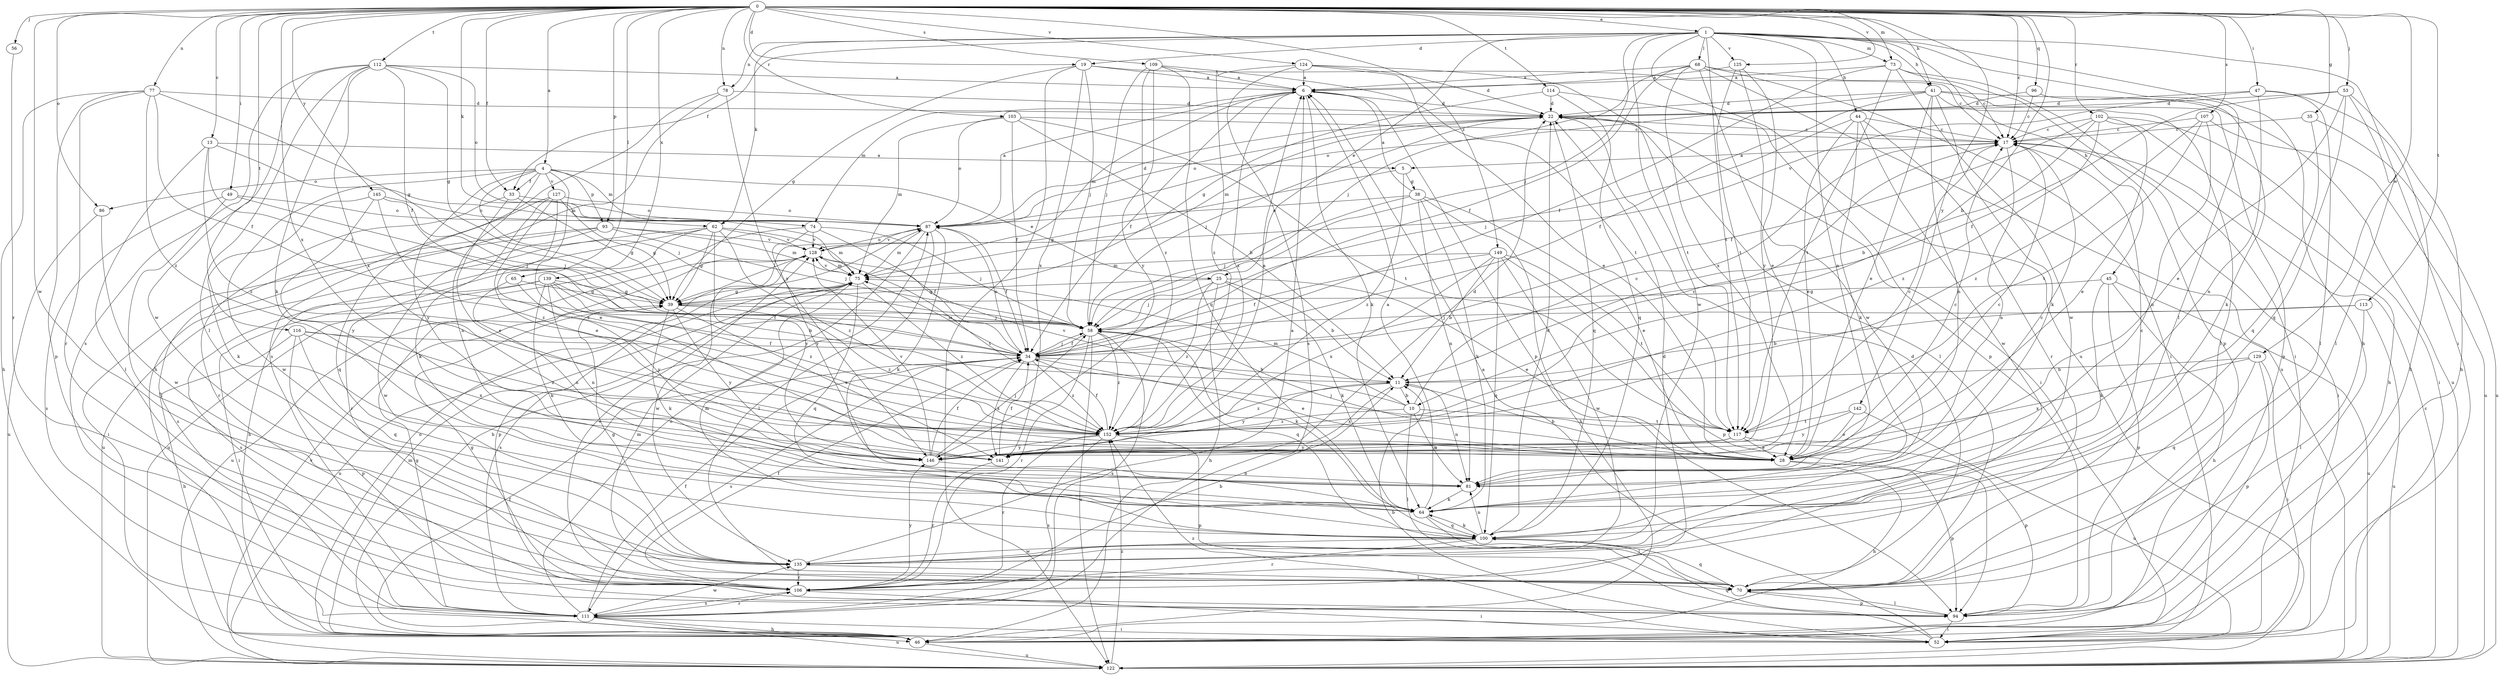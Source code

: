 strict digraph  {
0;
1;
4;
5;
6;
10;
11;
13;
17;
19;
22;
25;
28;
33;
34;
35;
38;
39;
41;
44;
45;
46;
47;
49;
52;
53;
56;
58;
62;
64;
65;
68;
70;
73;
74;
75;
77;
78;
81;
86;
87;
93;
94;
96;
100;
102;
103;
106;
107;
109;
111;
112;
113;
114;
116;
117;
122;
124;
125;
127;
128;
129;
135;
139;
141;
142;
145;
146;
149;
152;
0 -> 1  [label=a];
0 -> 4  [label=a];
0 -> 10  [label=b];
0 -> 13  [label=c];
0 -> 17  [label=c];
0 -> 19  [label=d];
0 -> 33  [label=f];
0 -> 35  [label=g];
0 -> 41  [label=h];
0 -> 47  [label=i];
0 -> 49  [label=i];
0 -> 53  [label=j];
0 -> 56  [label=j];
0 -> 62  [label=k];
0 -> 65  [label=l];
0 -> 73  [label=m];
0 -> 77  [label=n];
0 -> 78  [label=n];
0 -> 86  [label=o];
0 -> 93  [label=p];
0 -> 96  [label=q];
0 -> 102  [label=r];
0 -> 103  [label=r];
0 -> 107  [label=s];
0 -> 109  [label=s];
0 -> 112  [label=t];
0 -> 113  [label=t];
0 -> 114  [label=t];
0 -> 116  [label=t];
0 -> 124  [label=v];
0 -> 125  [label=v];
0 -> 129  [label=w];
0 -> 135  [label=w];
0 -> 139  [label=x];
0 -> 141  [label=x];
0 -> 142  [label=y];
0 -> 145  [label=y];
0 -> 149  [label=z];
1 -> 19  [label=d];
1 -> 25  [label=e];
1 -> 33  [label=f];
1 -> 41  [label=h];
1 -> 44  [label=h];
1 -> 45  [label=h];
1 -> 46  [label=h];
1 -> 52  [label=i];
1 -> 58  [label=j];
1 -> 62  [label=k];
1 -> 68  [label=l];
1 -> 70  [label=l];
1 -> 73  [label=m];
1 -> 78  [label=n];
1 -> 81  [label=n];
1 -> 117  [label=t];
1 -> 122  [label=u];
1 -> 125  [label=v];
1 -> 135  [label=w];
4 -> 25  [label=e];
4 -> 28  [label=e];
4 -> 33  [label=f];
4 -> 58  [label=j];
4 -> 74  [label=m];
4 -> 81  [label=n];
4 -> 86  [label=o];
4 -> 93  [label=p];
4 -> 127  [label=v];
4 -> 135  [label=w];
4 -> 146  [label=y];
5 -> 38  [label=g];
5 -> 39  [label=g];
5 -> 152  [label=z];
6 -> 22  [label=d];
6 -> 34  [label=f];
6 -> 64  [label=k];
6 -> 74  [label=m];
6 -> 75  [label=m];
6 -> 94  [label=p];
6 -> 152  [label=z];
10 -> 17  [label=c];
10 -> 70  [label=l];
10 -> 75  [label=m];
10 -> 81  [label=n];
10 -> 117  [label=t];
10 -> 128  [label=v];
10 -> 152  [label=z];
11 -> 10  [label=b];
11 -> 81  [label=n];
11 -> 141  [label=x];
11 -> 146  [label=y];
11 -> 152  [label=z];
13 -> 5  [label=a];
13 -> 58  [label=j];
13 -> 70  [label=l];
13 -> 75  [label=m];
13 -> 152  [label=z];
17 -> 5  [label=a];
17 -> 52  [label=i];
17 -> 81  [label=n];
19 -> 6  [label=a];
19 -> 17  [label=c];
19 -> 39  [label=g];
19 -> 58  [label=j];
19 -> 122  [label=u];
19 -> 141  [label=x];
22 -> 17  [label=c];
22 -> 52  [label=i];
22 -> 58  [label=j];
22 -> 70  [label=l];
22 -> 75  [label=m];
22 -> 87  [label=o];
22 -> 100  [label=q];
25 -> 11  [label=b];
25 -> 28  [label=e];
25 -> 39  [label=g];
25 -> 46  [label=h];
25 -> 58  [label=j];
25 -> 64  [label=k];
25 -> 152  [label=z];
28 -> 11  [label=b];
28 -> 17  [label=c];
28 -> 46  [label=h];
28 -> 58  [label=j];
28 -> 94  [label=p];
33 -> 28  [label=e];
33 -> 39  [label=g];
33 -> 87  [label=o];
33 -> 106  [label=r];
34 -> 11  [label=b];
34 -> 28  [label=e];
34 -> 58  [label=j];
34 -> 75  [label=m];
34 -> 87  [label=o];
34 -> 111  [label=s];
34 -> 141  [label=x];
34 -> 152  [label=z];
35 -> 17  [label=c];
35 -> 100  [label=q];
35 -> 122  [label=u];
38 -> 6  [label=a];
38 -> 28  [label=e];
38 -> 46  [label=h];
38 -> 58  [label=j];
38 -> 64  [label=k];
38 -> 81  [label=n];
38 -> 87  [label=o];
39 -> 58  [label=j];
39 -> 64  [label=k];
39 -> 141  [label=x];
39 -> 146  [label=y];
39 -> 152  [label=z];
41 -> 22  [label=d];
41 -> 28  [label=e];
41 -> 34  [label=f];
41 -> 64  [label=k];
41 -> 70  [label=l];
41 -> 81  [label=n];
41 -> 87  [label=o];
41 -> 94  [label=p];
41 -> 122  [label=u];
44 -> 17  [label=c];
44 -> 28  [label=e];
44 -> 58  [label=j];
44 -> 64  [label=k];
44 -> 106  [label=r];
44 -> 135  [label=w];
45 -> 39  [label=g];
45 -> 46  [label=h];
45 -> 64  [label=k];
45 -> 94  [label=p];
45 -> 122  [label=u];
46 -> 34  [label=f];
46 -> 75  [label=m];
46 -> 87  [label=o];
46 -> 122  [label=u];
47 -> 22  [label=d];
47 -> 46  [label=h];
47 -> 70  [label=l];
47 -> 81  [label=n];
47 -> 128  [label=v];
49 -> 58  [label=j];
49 -> 70  [label=l];
49 -> 87  [label=o];
49 -> 111  [label=s];
52 -> 6  [label=a];
52 -> 11  [label=b];
52 -> 100  [label=q];
52 -> 152  [label=z];
53 -> 22  [label=d];
53 -> 28  [label=e];
53 -> 34  [label=f];
53 -> 46  [label=h];
53 -> 70  [label=l];
53 -> 100  [label=q];
56 -> 106  [label=r];
58 -> 34  [label=f];
58 -> 64  [label=k];
58 -> 100  [label=q];
58 -> 106  [label=r];
58 -> 111  [label=s];
58 -> 122  [label=u];
58 -> 152  [label=z];
62 -> 39  [label=g];
62 -> 46  [label=h];
62 -> 75  [label=m];
62 -> 106  [label=r];
62 -> 122  [label=u];
62 -> 128  [label=v];
62 -> 146  [label=y];
62 -> 152  [label=z];
64 -> 6  [label=a];
64 -> 17  [label=c];
64 -> 70  [label=l];
64 -> 100  [label=q];
65 -> 39  [label=g];
65 -> 81  [label=n];
65 -> 146  [label=y];
68 -> 6  [label=a];
68 -> 17  [label=c];
68 -> 34  [label=f];
68 -> 52  [label=i];
68 -> 58  [label=j];
68 -> 122  [label=u];
68 -> 135  [label=w];
68 -> 141  [label=x];
70 -> 22  [label=d];
70 -> 75  [label=m];
70 -> 94  [label=p];
70 -> 100  [label=q];
73 -> 6  [label=a];
73 -> 34  [label=f];
73 -> 52  [label=i];
73 -> 94  [label=p];
73 -> 117  [label=t];
73 -> 135  [label=w];
74 -> 34  [label=f];
74 -> 58  [label=j];
74 -> 122  [label=u];
74 -> 128  [label=v];
74 -> 146  [label=y];
75 -> 39  [label=g];
75 -> 100  [label=q];
75 -> 111  [label=s];
75 -> 122  [label=u];
75 -> 128  [label=v];
75 -> 152  [label=z];
77 -> 22  [label=d];
77 -> 34  [label=f];
77 -> 39  [label=g];
77 -> 46  [label=h];
77 -> 94  [label=p];
77 -> 106  [label=r];
77 -> 152  [label=z];
78 -> 22  [label=d];
78 -> 46  [label=h];
78 -> 111  [label=s];
78 -> 146  [label=y];
81 -> 17  [label=c];
81 -> 64  [label=k];
86 -> 122  [label=u];
86 -> 135  [label=w];
87 -> 6  [label=a];
87 -> 22  [label=d];
87 -> 34  [label=f];
87 -> 46  [label=h];
87 -> 64  [label=k];
87 -> 70  [label=l];
87 -> 75  [label=m];
87 -> 128  [label=v];
93 -> 52  [label=i];
93 -> 58  [label=j];
93 -> 75  [label=m];
93 -> 111  [label=s];
93 -> 128  [label=v];
93 -> 135  [label=w];
94 -> 52  [label=i];
94 -> 70  [label=l];
96 -> 17  [label=c];
96 -> 22  [label=d];
96 -> 64  [label=k];
100 -> 22  [label=d];
100 -> 64  [label=k];
100 -> 75  [label=m];
100 -> 81  [label=n];
100 -> 106  [label=r];
100 -> 135  [label=w];
102 -> 11  [label=b];
102 -> 17  [label=c];
102 -> 28  [label=e];
102 -> 34  [label=f];
102 -> 46  [label=h];
102 -> 52  [label=i];
102 -> 152  [label=z];
103 -> 11  [label=b];
103 -> 17  [label=c];
103 -> 34  [label=f];
103 -> 75  [label=m];
103 -> 87  [label=o];
103 -> 117  [label=t];
106 -> 11  [label=b];
106 -> 22  [label=d];
106 -> 34  [label=f];
106 -> 39  [label=g];
106 -> 52  [label=i];
106 -> 111  [label=s];
106 -> 128  [label=v];
106 -> 146  [label=y];
107 -> 17  [label=c];
107 -> 81  [label=n];
107 -> 117  [label=t];
107 -> 122  [label=u];
107 -> 152  [label=z];
109 -> 6  [label=a];
109 -> 58  [label=j];
109 -> 100  [label=q];
109 -> 117  [label=t];
109 -> 146  [label=y];
109 -> 152  [label=z];
111 -> 34  [label=f];
111 -> 39  [label=g];
111 -> 46  [label=h];
111 -> 52  [label=i];
111 -> 87  [label=o];
111 -> 106  [label=r];
111 -> 122  [label=u];
111 -> 135  [label=w];
112 -> 6  [label=a];
112 -> 34  [label=f];
112 -> 39  [label=g];
112 -> 64  [label=k];
112 -> 70  [label=l];
112 -> 87  [label=o];
112 -> 111  [label=s];
112 -> 135  [label=w];
112 -> 141  [label=x];
113 -> 11  [label=b];
113 -> 58  [label=j];
113 -> 70  [label=l];
113 -> 122  [label=u];
114 -> 22  [label=d];
114 -> 39  [label=g];
114 -> 94  [label=p];
114 -> 100  [label=q];
116 -> 34  [label=f];
116 -> 46  [label=h];
116 -> 94  [label=p];
116 -> 100  [label=q];
116 -> 141  [label=x];
116 -> 152  [label=z];
117 -> 17  [label=c];
117 -> 28  [label=e];
117 -> 94  [label=p];
117 -> 141  [label=x];
117 -> 146  [label=y];
122 -> 17  [label=c];
122 -> 128  [label=v];
122 -> 152  [label=z];
124 -> 6  [label=a];
124 -> 22  [label=d];
124 -> 28  [label=e];
124 -> 111  [label=s];
124 -> 117  [label=t];
124 -> 152  [label=z];
125 -> 6  [label=a];
125 -> 28  [label=e];
125 -> 117  [label=t];
125 -> 146  [label=y];
127 -> 28  [label=e];
127 -> 39  [label=g];
127 -> 64  [label=k];
127 -> 87  [label=o];
127 -> 100  [label=q];
127 -> 152  [label=z];
128 -> 75  [label=m];
128 -> 87  [label=o];
128 -> 94  [label=p];
128 -> 117  [label=t];
128 -> 122  [label=u];
128 -> 135  [label=w];
129 -> 11  [label=b];
129 -> 52  [label=i];
129 -> 94  [label=p];
129 -> 100  [label=q];
129 -> 141  [label=x];
135 -> 6  [label=a];
135 -> 39  [label=g];
135 -> 70  [label=l];
135 -> 106  [label=r];
139 -> 11  [label=b];
139 -> 34  [label=f];
139 -> 39  [label=g];
139 -> 52  [label=i];
139 -> 64  [label=k];
139 -> 81  [label=n];
139 -> 111  [label=s];
139 -> 152  [label=z];
141 -> 22  [label=d];
141 -> 34  [label=f];
141 -> 106  [label=r];
142 -> 28  [label=e];
142 -> 117  [label=t];
142 -> 122  [label=u];
142 -> 146  [label=y];
145 -> 58  [label=j];
145 -> 64  [label=k];
145 -> 87  [label=o];
145 -> 146  [label=y];
145 -> 152  [label=z];
146 -> 17  [label=c];
146 -> 34  [label=f];
146 -> 58  [label=j];
146 -> 81  [label=n];
146 -> 128  [label=v];
149 -> 11  [label=b];
149 -> 34  [label=f];
149 -> 75  [label=m];
149 -> 94  [label=p];
149 -> 100  [label=q];
149 -> 117  [label=t];
149 -> 135  [label=w];
149 -> 141  [label=x];
152 -> 6  [label=a];
152 -> 17  [label=c];
152 -> 34  [label=f];
152 -> 94  [label=p];
152 -> 106  [label=r];
152 -> 111  [label=s];
152 -> 146  [label=y];
}
